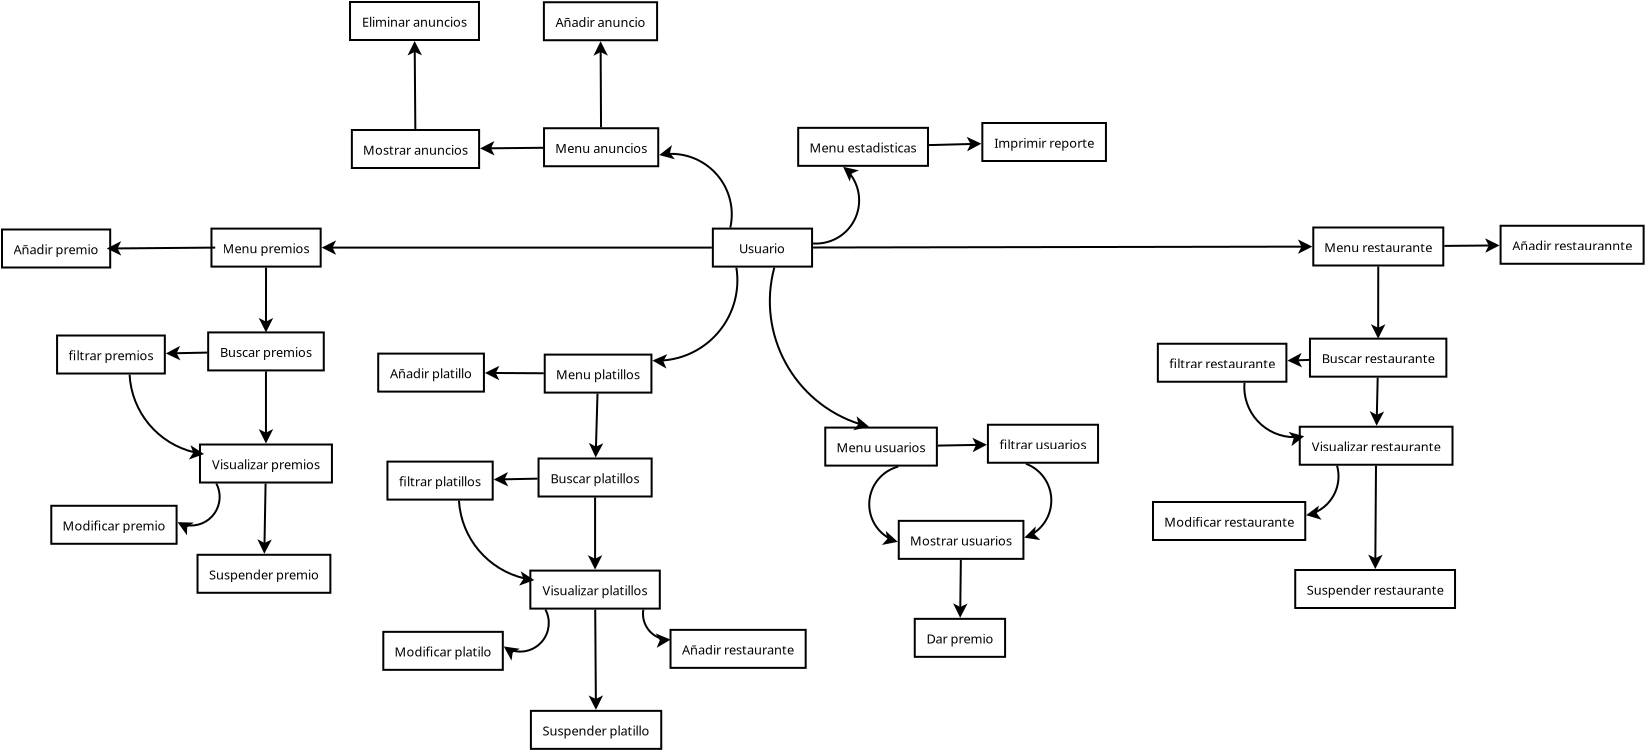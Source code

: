 <?xml version="1.0" encoding="UTF-8"?>
<dia:diagram xmlns:dia="http://www.lysator.liu.se/~alla/dia/">
  <dia:layer name="Fondo" visible="true" active="true">
    <dia:object type="Flowchart - Box" version="0" id="O0">
      <dia:attribute name="obj_pos">
        <dia:point val="28.239,3.05"/>
      </dia:attribute>
      <dia:attribute name="obj_bb">
        <dia:rectangle val="28.189,3;33.25,5"/>
      </dia:attribute>
      <dia:attribute name="elem_corner">
        <dia:point val="28.239,3.05"/>
      </dia:attribute>
      <dia:attribute name="elem_width">
        <dia:real val="4.961"/>
      </dia:attribute>
      <dia:attribute name="elem_height">
        <dia:real val="1.9"/>
      </dia:attribute>
      <dia:attribute name="show_background">
        <dia:boolean val="true"/>
      </dia:attribute>
      <dia:attribute name="padding">
        <dia:real val="0.5"/>
      </dia:attribute>
      <dia:attribute name="text">
        <dia:composite type="text">
          <dia:attribute name="string">
            <dia:string>#Usuario#</dia:string>
          </dia:attribute>
          <dia:attribute name="font">
            <dia:font family="sans" style="0" name="Helvetica"/>
          </dia:attribute>
          <dia:attribute name="height">
            <dia:real val="0.8"/>
          </dia:attribute>
          <dia:attribute name="pos">
            <dia:point val="30.719,4.24"/>
          </dia:attribute>
          <dia:attribute name="color">
            <dia:color val="#000000"/>
          </dia:attribute>
          <dia:attribute name="alignment">
            <dia:enum val="1"/>
          </dia:attribute>
        </dia:composite>
      </dia:attribute>
    </dia:object>
    <dia:object type="Flowchart - Box" version="0" id="O1">
      <dia:attribute name="obj_pos">
        <dia:point val="20.014,9.35"/>
      </dia:attribute>
      <dia:attribute name="obj_bb">
        <dia:rectangle val="19.964,9.3;25.036,11.3"/>
      </dia:attribute>
      <dia:attribute name="elem_corner">
        <dia:point val="20.014,9.35"/>
      </dia:attribute>
      <dia:attribute name="elem_width">
        <dia:real val="4.973"/>
      </dia:attribute>
      <dia:attribute name="elem_height">
        <dia:real val="1.9"/>
      </dia:attribute>
      <dia:attribute name="show_background">
        <dia:boolean val="true"/>
      </dia:attribute>
      <dia:attribute name="padding">
        <dia:real val="0.5"/>
      </dia:attribute>
      <dia:attribute name="text">
        <dia:composite type="text">
          <dia:attribute name="string">
            <dia:string>#Menu platillos#</dia:string>
          </dia:attribute>
          <dia:attribute name="font">
            <dia:font family="sans" style="0" name="Helvetica"/>
          </dia:attribute>
          <dia:attribute name="height">
            <dia:real val="0.8"/>
          </dia:attribute>
          <dia:attribute name="pos">
            <dia:point val="22.5,10.54"/>
          </dia:attribute>
          <dia:attribute name="color">
            <dia:color val="#000000"/>
          </dia:attribute>
          <dia:attribute name="alignment">
            <dia:enum val="1"/>
          </dia:attribute>
        </dia:composite>
      </dia:attribute>
    </dia:object>
    <dia:object type="Flowchart - Box" version="0" id="O2">
      <dia:attribute name="obj_pos">
        <dia:point val="58.471,2.995"/>
      </dia:attribute>
      <dia:attribute name="obj_bb">
        <dia:rectangle val="58.421,2.945;64.601,4.945"/>
      </dia:attribute>
      <dia:attribute name="elem_corner">
        <dia:point val="58.471,2.995"/>
      </dia:attribute>
      <dia:attribute name="elem_width">
        <dia:real val="6.08"/>
      </dia:attribute>
      <dia:attribute name="elem_height">
        <dia:real val="1.9"/>
      </dia:attribute>
      <dia:attribute name="show_background">
        <dia:boolean val="true"/>
      </dia:attribute>
      <dia:attribute name="padding">
        <dia:real val="0.5"/>
      </dia:attribute>
      <dia:attribute name="text">
        <dia:composite type="text">
          <dia:attribute name="string">
            <dia:string>#Menu restaurante#</dia:string>
          </dia:attribute>
          <dia:attribute name="font">
            <dia:font family="sans" style="0" name="Helvetica"/>
          </dia:attribute>
          <dia:attribute name="height">
            <dia:real val="0.8"/>
          </dia:attribute>
          <dia:attribute name="pos">
            <dia:point val="61.511,4.185"/>
          </dia:attribute>
          <dia:attribute name="color">
            <dia:color val="#000000"/>
          </dia:attribute>
          <dia:attribute name="alignment">
            <dia:enum val="1"/>
          </dia:attribute>
        </dia:composite>
      </dia:attribute>
    </dia:object>
    <dia:object type="Flowchart - Box" version="0" id="O3">
      <dia:attribute name="obj_pos">
        <dia:point val="3.357,3.05"/>
      </dia:attribute>
      <dia:attribute name="obj_bb">
        <dia:rectangle val="3.308,3;8.492,5"/>
      </dia:attribute>
      <dia:attribute name="elem_corner">
        <dia:point val="3.357,3.05"/>
      </dia:attribute>
      <dia:attribute name="elem_width">
        <dia:real val="5.085"/>
      </dia:attribute>
      <dia:attribute name="elem_height">
        <dia:real val="1.9"/>
      </dia:attribute>
      <dia:attribute name="show_background">
        <dia:boolean val="true"/>
      </dia:attribute>
      <dia:attribute name="padding">
        <dia:real val="0.5"/>
      </dia:attribute>
      <dia:attribute name="text">
        <dia:composite type="text">
          <dia:attribute name="string">
            <dia:string>#Menu premios#</dia:string>
          </dia:attribute>
          <dia:attribute name="font">
            <dia:font family="sans" style="0" name="Helvetica"/>
          </dia:attribute>
          <dia:attribute name="height">
            <dia:real val="0.8"/>
          </dia:attribute>
          <dia:attribute name="pos">
            <dia:point val="5.9,4.24"/>
          </dia:attribute>
          <dia:attribute name="color">
            <dia:color val="#000000"/>
          </dia:attribute>
          <dia:attribute name="alignment">
            <dia:enum val="1"/>
          </dia:attribute>
        </dia:composite>
      </dia:attribute>
    </dia:object>
    <dia:object type="Standard - Line" version="0" id="O4">
      <dia:attribute name="obj_pos">
        <dia:point val="28.189,4"/>
      </dia:attribute>
      <dia:attribute name="obj_bb">
        <dia:rectangle val="8.37,3.638;28.239,4.362"/>
      </dia:attribute>
      <dia:attribute name="conn_endpoints">
        <dia:point val="28.189,4"/>
        <dia:point val="8.481,4"/>
      </dia:attribute>
      <dia:attribute name="numcp">
        <dia:int val="1"/>
      </dia:attribute>
      <dia:attribute name="end_arrow">
        <dia:enum val="22"/>
      </dia:attribute>
      <dia:attribute name="end_arrow_length">
        <dia:real val="0.5"/>
      </dia:attribute>
      <dia:attribute name="end_arrow_width">
        <dia:real val="0.5"/>
      </dia:attribute>
      <dia:connections>
        <dia:connection handle="0" to="O0" connection="16"/>
        <dia:connection handle="1" to="O3" connection="16"/>
      </dia:connections>
    </dia:object>
    <dia:object type="Standard - Line" version="0" id="O5">
      <dia:attribute name="obj_pos">
        <dia:point val="33.25,3.995"/>
      </dia:attribute>
      <dia:attribute name="obj_bb">
        <dia:rectangle val="33.2,3.59;58.533,4.313"/>
      </dia:attribute>
      <dia:attribute name="conn_endpoints">
        <dia:point val="33.25,3.995"/>
        <dia:point val="58.421,3.951"/>
      </dia:attribute>
      <dia:attribute name="numcp">
        <dia:int val="1"/>
      </dia:attribute>
      <dia:attribute name="end_arrow">
        <dia:enum val="22"/>
      </dia:attribute>
      <dia:attribute name="end_arrow_length">
        <dia:real val="0.5"/>
      </dia:attribute>
      <dia:attribute name="end_arrow_width">
        <dia:real val="0.5"/>
      </dia:attribute>
      <dia:connections>
        <dia:connection handle="0" to="O0" connection="16"/>
        <dia:connection handle="1" to="O2" connection="16"/>
      </dia:connections>
    </dia:object>
    <dia:object type="Flowchart - Box" version="0" id="O6">
      <dia:attribute name="obj_pos">
        <dia:point val="34.055,13"/>
      </dia:attribute>
      <dia:attribute name="obj_bb">
        <dia:rectangle val="34.005,12.95;39.295,14.95"/>
      </dia:attribute>
      <dia:attribute name="elem_corner">
        <dia:point val="34.055,13"/>
      </dia:attribute>
      <dia:attribute name="elem_width">
        <dia:real val="5.19"/>
      </dia:attribute>
      <dia:attribute name="elem_height">
        <dia:real val="1.9"/>
      </dia:attribute>
      <dia:attribute name="show_background">
        <dia:boolean val="true"/>
      </dia:attribute>
      <dia:attribute name="padding">
        <dia:real val="0.5"/>
      </dia:attribute>
      <dia:attribute name="text">
        <dia:composite type="text">
          <dia:attribute name="string">
            <dia:string>#Menu usuarios#</dia:string>
          </dia:attribute>
          <dia:attribute name="font">
            <dia:font family="sans" style="0" name="Helvetica"/>
          </dia:attribute>
          <dia:attribute name="height">
            <dia:real val="0.8"/>
          </dia:attribute>
          <dia:attribute name="pos">
            <dia:point val="36.65,14.19"/>
          </dia:attribute>
          <dia:attribute name="color">
            <dia:color val="#000000"/>
          </dia:attribute>
          <dia:attribute name="alignment">
            <dia:enum val="1"/>
          </dia:attribute>
        </dia:composite>
      </dia:attribute>
    </dia:object>
    <dia:object type="Standard - Arc" version="0" id="O7">
      <dia:attribute name="obj_pos">
        <dia:point val="30.719,4"/>
      </dia:attribute>
      <dia:attribute name="obj_bb">
        <dia:rectangle val="22.43,3.93;30.79,10.746"/>
      </dia:attribute>
      <dia:attribute name="conn_endpoints">
        <dia:point val="30.719,4"/>
        <dia:point val="22.5,10.3"/>
      </dia:attribute>
      <dia:attribute name="curve_distance">
        <dia:real val="-2.11"/>
      </dia:attribute>
      <dia:attribute name="end_arrow">
        <dia:enum val="22"/>
      </dia:attribute>
      <dia:attribute name="end_arrow_length">
        <dia:real val="0.5"/>
      </dia:attribute>
      <dia:attribute name="end_arrow_width">
        <dia:real val="0.5"/>
      </dia:attribute>
      <dia:connections>
        <dia:connection handle="0" to="O0" connection="16"/>
        <dia:connection handle="1" to="O1" connection="16"/>
      </dia:connections>
    </dia:object>
    <dia:object type="Standard - Arc" version="0" id="O8">
      <dia:attribute name="obj_pos">
        <dia:point val="30.719,4"/>
      </dia:attribute>
      <dia:attribute name="obj_bb">
        <dia:rectangle val="30.606,3.931;36.718,14.026"/>
      </dia:attribute>
      <dia:attribute name="conn_endpoints">
        <dia:point val="30.719,4"/>
        <dia:point val="36.65,13.95"/>
      </dia:attribute>
      <dia:attribute name="curve_distance">
        <dia:real val="1.962"/>
      </dia:attribute>
      <dia:attribute name="end_arrow">
        <dia:enum val="22"/>
      </dia:attribute>
      <dia:attribute name="end_arrow_length">
        <dia:real val="0.5"/>
      </dia:attribute>
      <dia:attribute name="end_arrow_width">
        <dia:real val="0.5"/>
      </dia:attribute>
      <dia:connections>
        <dia:connection handle="0" to="O0" connection="16"/>
        <dia:connection handle="1" to="O6" connection="16"/>
      </dia:connections>
    </dia:object>
    <dia:object type="Flowchart - Box" version="0" id="O9">
      <dia:attribute name="obj_pos">
        <dia:point val="11.674,9.3"/>
      </dia:attribute>
      <dia:attribute name="obj_bb">
        <dia:rectangle val="11.624,9.25;16.676,11.25"/>
      </dia:attribute>
      <dia:attribute name="elem_corner">
        <dia:point val="11.674,9.3"/>
      </dia:attribute>
      <dia:attribute name="elem_width">
        <dia:real val="4.952"/>
      </dia:attribute>
      <dia:attribute name="elem_height">
        <dia:real val="1.9"/>
      </dia:attribute>
      <dia:attribute name="show_background">
        <dia:boolean val="true"/>
      </dia:attribute>
      <dia:attribute name="padding">
        <dia:real val="0.5"/>
      </dia:attribute>
      <dia:attribute name="text">
        <dia:composite type="text">
          <dia:attribute name="string">
            <dia:string>#Añadir platillo#</dia:string>
          </dia:attribute>
          <dia:attribute name="font">
            <dia:font family="sans" style="0" name="Helvetica"/>
          </dia:attribute>
          <dia:attribute name="height">
            <dia:real val="0.8"/>
          </dia:attribute>
          <dia:attribute name="pos">
            <dia:point val="14.15,10.49"/>
          </dia:attribute>
          <dia:attribute name="color">
            <dia:color val="#000000"/>
          </dia:attribute>
          <dia:attribute name="alignment">
            <dia:enum val="1"/>
          </dia:attribute>
        </dia:composite>
      </dia:attribute>
    </dia:object>
    <dia:object type="Standard - Line" version="0" id="O10">
      <dia:attribute name="obj_pos">
        <dia:point val="19.963,10.285"/>
      </dia:attribute>
      <dia:attribute name="obj_bb">
        <dia:rectangle val="16.564,9.907;20.014,10.631"/>
      </dia:attribute>
      <dia:attribute name="conn_endpoints">
        <dia:point val="19.963,10.285"/>
        <dia:point val="16.676,10.265"/>
      </dia:attribute>
      <dia:attribute name="numcp">
        <dia:int val="1"/>
      </dia:attribute>
      <dia:attribute name="end_arrow">
        <dia:enum val="22"/>
      </dia:attribute>
      <dia:attribute name="end_arrow_length">
        <dia:real val="0.5"/>
      </dia:attribute>
      <dia:attribute name="end_arrow_width">
        <dia:real val="0.5"/>
      </dia:attribute>
      <dia:connections>
        <dia:connection handle="0" to="O1" connection="16"/>
        <dia:connection handle="1" to="O9" connection="16"/>
      </dia:connections>
    </dia:object>
    <dia:object type="Flowchart - Box" version="0" id="O11">
      <dia:attribute name="obj_pos">
        <dia:point val="19.57,14.545"/>
      </dia:attribute>
      <dia:attribute name="obj_bb">
        <dia:rectangle val="19.52,14.495;25.183,16.495"/>
      </dia:attribute>
      <dia:attribute name="elem_corner">
        <dia:point val="19.57,14.545"/>
      </dia:attribute>
      <dia:attribute name="elem_width">
        <dia:real val="5.562"/>
      </dia:attribute>
      <dia:attribute name="elem_height">
        <dia:real val="1.9"/>
      </dia:attribute>
      <dia:attribute name="show_background">
        <dia:boolean val="true"/>
      </dia:attribute>
      <dia:attribute name="padding">
        <dia:real val="0.5"/>
      </dia:attribute>
      <dia:attribute name="text">
        <dia:composite type="text">
          <dia:attribute name="string">
            <dia:string>#Buscar platillos#</dia:string>
          </dia:attribute>
          <dia:attribute name="font">
            <dia:font family="sans" style="0" name="Helvetica"/>
          </dia:attribute>
          <dia:attribute name="height">
            <dia:real val="0.8"/>
          </dia:attribute>
          <dia:attribute name="pos">
            <dia:point val="22.351,15.735"/>
          </dia:attribute>
          <dia:attribute name="color">
            <dia:color val="#000000"/>
          </dia:attribute>
          <dia:attribute name="alignment">
            <dia:enum val="1"/>
          </dia:attribute>
        </dia:composite>
      </dia:attribute>
    </dia:object>
    <dia:object type="Flowchart - Box" version="0" id="O12">
      <dia:attribute name="obj_pos">
        <dia:point val="12.131,14.7"/>
      </dia:attribute>
      <dia:attribute name="obj_bb">
        <dia:rectangle val="12.081,14.65;17.119,16.65"/>
      </dia:attribute>
      <dia:attribute name="elem_corner">
        <dia:point val="12.131,14.7"/>
      </dia:attribute>
      <dia:attribute name="elem_width">
        <dia:real val="4.938"/>
      </dia:attribute>
      <dia:attribute name="elem_height">
        <dia:real val="1.9"/>
      </dia:attribute>
      <dia:attribute name="show_background">
        <dia:boolean val="true"/>
      </dia:attribute>
      <dia:attribute name="padding">
        <dia:real val="0.5"/>
      </dia:attribute>
      <dia:attribute name="text">
        <dia:composite type="text">
          <dia:attribute name="string">
            <dia:string>#filtrar platillos#</dia:string>
          </dia:attribute>
          <dia:attribute name="font">
            <dia:font family="sans" style="0" name="Helvetica"/>
          </dia:attribute>
          <dia:attribute name="height">
            <dia:real val="0.8"/>
          </dia:attribute>
          <dia:attribute name="pos">
            <dia:point val="14.6,15.89"/>
          </dia:attribute>
          <dia:attribute name="color">
            <dia:color val="#000000"/>
          </dia:attribute>
          <dia:attribute name="alignment">
            <dia:enum val="1"/>
          </dia:attribute>
        </dia:composite>
      </dia:attribute>
    </dia:object>
    <dia:object type="Standard - Line" version="0" id="O13">
      <dia:attribute name="obj_pos">
        <dia:point val="19.52,15.552"/>
      </dia:attribute>
      <dia:attribute name="obj_bb">
        <dia:rectangle val="17.006,15.226;19.571,15.949"/>
      </dia:attribute>
      <dia:attribute name="conn_endpoints">
        <dia:point val="19.52,15.552"/>
        <dia:point val="17.118,15.6"/>
      </dia:attribute>
      <dia:attribute name="numcp">
        <dia:int val="1"/>
      </dia:attribute>
      <dia:attribute name="end_arrow">
        <dia:enum val="22"/>
      </dia:attribute>
      <dia:attribute name="end_arrow_length">
        <dia:real val="0.5"/>
      </dia:attribute>
      <dia:attribute name="end_arrow_width">
        <dia:real val="0.5"/>
      </dia:attribute>
      <dia:connections>
        <dia:connection handle="0" to="O11" connection="16"/>
        <dia:connection handle="1" to="O12" connection="16"/>
      </dia:connections>
    </dia:object>
    <dia:object type="Flowchart - Box" version="0" id="O14">
      <dia:attribute name="obj_pos">
        <dia:point val="19.31,20.15"/>
      </dia:attribute>
      <dia:attribute name="obj_bb">
        <dia:rectangle val="19.26,20.1;25.44,22.1"/>
      </dia:attribute>
      <dia:attribute name="elem_corner">
        <dia:point val="19.31,20.15"/>
      </dia:attribute>
      <dia:attribute name="elem_width">
        <dia:real val="6.08"/>
      </dia:attribute>
      <dia:attribute name="elem_height">
        <dia:real val="1.9"/>
      </dia:attribute>
      <dia:attribute name="show_background">
        <dia:boolean val="true"/>
      </dia:attribute>
      <dia:attribute name="padding">
        <dia:real val="0.5"/>
      </dia:attribute>
      <dia:attribute name="text">
        <dia:composite type="text">
          <dia:attribute name="string">
            <dia:string>#Visualizar platillos#</dia:string>
          </dia:attribute>
          <dia:attribute name="font">
            <dia:font family="sans" style="0" name="Helvetica"/>
          </dia:attribute>
          <dia:attribute name="height">
            <dia:real val="0.8"/>
          </dia:attribute>
          <dia:attribute name="pos">
            <dia:point val="22.35,21.34"/>
          </dia:attribute>
          <dia:attribute name="color">
            <dia:color val="#000000"/>
          </dia:attribute>
          <dia:attribute name="alignment">
            <dia:enum val="1"/>
          </dia:attribute>
        </dia:composite>
      </dia:attribute>
    </dia:object>
    <dia:object type="Standard - Arc" version="0" id="O15">
      <dia:attribute name="obj_pos">
        <dia:point val="14.6,15.65"/>
      </dia:attribute>
      <dia:attribute name="obj_bb">
        <dia:rectangle val="14.529,15.579;19.381,20.801"/>
      </dia:attribute>
      <dia:attribute name="conn_endpoints">
        <dia:point val="14.6,15.65"/>
        <dia:point val="19.31,20.625"/>
      </dia:attribute>
      <dia:attribute name="curve_distance">
        <dia:real val="1"/>
      </dia:attribute>
      <dia:attribute name="end_arrow">
        <dia:enum val="22"/>
      </dia:attribute>
      <dia:attribute name="end_arrow_length">
        <dia:real val="0.5"/>
      </dia:attribute>
      <dia:attribute name="end_arrow_width">
        <dia:real val="0.5"/>
      </dia:attribute>
      <dia:connections>
        <dia:connection handle="0" to="O12" connection="16"/>
        <dia:connection handle="1" to="O14" connection="5"/>
      </dia:connections>
    </dia:object>
    <dia:object type="Standard - Line" version="0" id="O16">
      <dia:attribute name="obj_pos">
        <dia:point val="22.351,16.495"/>
      </dia:attribute>
      <dia:attribute name="obj_bb">
        <dia:rectangle val="21.989,16.445;22.712,20.212"/>
      </dia:attribute>
      <dia:attribute name="conn_endpoints">
        <dia:point val="22.351,16.495"/>
        <dia:point val="22.35,20.1"/>
      </dia:attribute>
      <dia:attribute name="numcp">
        <dia:int val="1"/>
      </dia:attribute>
      <dia:attribute name="end_arrow">
        <dia:enum val="22"/>
      </dia:attribute>
      <dia:attribute name="end_arrow_length">
        <dia:real val="0.5"/>
      </dia:attribute>
      <dia:attribute name="end_arrow_width">
        <dia:real val="0.5"/>
      </dia:attribute>
      <dia:connections>
        <dia:connection handle="0" to="O11" connection="16"/>
        <dia:connection handle="1" to="O14" connection="16"/>
      </dia:connections>
    </dia:object>
    <dia:object type="Flowchart - Box" version="0" id="O17">
      <dia:attribute name="obj_pos">
        <dia:point val="11.832,23.212"/>
      </dia:attribute>
      <dia:attribute name="obj_bb">
        <dia:rectangle val="11.783,23.163;17.718,25.163"/>
      </dia:attribute>
      <dia:attribute name="elem_corner">
        <dia:point val="11.832,23.212"/>
      </dia:attribute>
      <dia:attribute name="elem_width">
        <dia:real val="5.835"/>
      </dia:attribute>
      <dia:attribute name="elem_height">
        <dia:real val="1.9"/>
      </dia:attribute>
      <dia:attribute name="show_background">
        <dia:boolean val="true"/>
      </dia:attribute>
      <dia:attribute name="padding">
        <dia:real val="0.5"/>
      </dia:attribute>
      <dia:attribute name="text">
        <dia:composite type="text">
          <dia:attribute name="string">
            <dia:string>#Modificar platilo#</dia:string>
          </dia:attribute>
          <dia:attribute name="font">
            <dia:font family="sans" style="0" name="Helvetica"/>
          </dia:attribute>
          <dia:attribute name="height">
            <dia:real val="0.8"/>
          </dia:attribute>
          <dia:attribute name="pos">
            <dia:point val="14.75,24.402"/>
          </dia:attribute>
          <dia:attribute name="color">
            <dia:color val="#000000"/>
          </dia:attribute>
          <dia:attribute name="alignment">
            <dia:enum val="1"/>
          </dia:attribute>
        </dia:composite>
      </dia:attribute>
    </dia:object>
    <dia:object type="Standard - Arc" version="0" id="O18">
      <dia:attribute name="obj_pos">
        <dia:point val="22.35,21.1"/>
      </dia:attribute>
      <dia:attribute name="obj_bb">
        <dia:rectangle val="14.685,21.035;22.415,24.752"/>
      </dia:attribute>
      <dia:attribute name="conn_endpoints">
        <dia:point val="22.35,21.1"/>
        <dia:point val="14.75,24.163"/>
      </dia:attribute>
      <dia:attribute name="curve_distance">
        <dia:real val="-1.58"/>
      </dia:attribute>
      <dia:attribute name="end_arrow">
        <dia:enum val="22"/>
      </dia:attribute>
      <dia:attribute name="end_arrow_length">
        <dia:real val="0.5"/>
      </dia:attribute>
      <dia:attribute name="end_arrow_width">
        <dia:real val="0.5"/>
      </dia:attribute>
      <dia:connections>
        <dia:connection handle="0" to="O14" connection="16"/>
        <dia:connection handle="1" to="O17" connection="16"/>
      </dia:connections>
    </dia:object>
    <dia:object type="Flowchart - Box" version="0" id="O19">
      <dia:attribute name="obj_pos">
        <dia:point val="19.2,27.163"/>
      </dia:attribute>
      <dia:attribute name="obj_bb">
        <dia:rectangle val="19.15,27.113;25.65,29.113"/>
      </dia:attribute>
      <dia:attribute name="elem_corner">
        <dia:point val="19.2,27.163"/>
      </dia:attribute>
      <dia:attribute name="elem_width">
        <dia:real val="6.4"/>
      </dia:attribute>
      <dia:attribute name="elem_height">
        <dia:real val="1.9"/>
      </dia:attribute>
      <dia:attribute name="show_background">
        <dia:boolean val="true"/>
      </dia:attribute>
      <dia:attribute name="padding">
        <dia:real val="0.5"/>
      </dia:attribute>
      <dia:attribute name="text">
        <dia:composite type="text">
          <dia:attribute name="string">
            <dia:string>#Suspender platillo#</dia:string>
          </dia:attribute>
          <dia:attribute name="font">
            <dia:font family="sans" style="0" name="Helvetica"/>
          </dia:attribute>
          <dia:attribute name="height">
            <dia:real val="0.8"/>
          </dia:attribute>
          <dia:attribute name="pos">
            <dia:point val="22.4,28.352"/>
          </dia:attribute>
          <dia:attribute name="color">
            <dia:color val="#000000"/>
          </dia:attribute>
          <dia:attribute name="alignment">
            <dia:enum val="1"/>
          </dia:attribute>
        </dia:composite>
      </dia:attribute>
    </dia:object>
    <dia:object type="Standard - Line" version="0" id="O20">
      <dia:attribute name="obj_pos">
        <dia:point val="22.357,22.1"/>
      </dia:attribute>
      <dia:attribute name="obj_bb">
        <dia:rectangle val="22.027,22.05;22.75,27.224"/>
      </dia:attribute>
      <dia:attribute name="conn_endpoints">
        <dia:point val="22.357,22.1"/>
        <dia:point val="22.393,27.112"/>
      </dia:attribute>
      <dia:attribute name="numcp">
        <dia:int val="1"/>
      </dia:attribute>
      <dia:attribute name="end_arrow">
        <dia:enum val="22"/>
      </dia:attribute>
      <dia:attribute name="end_arrow_length">
        <dia:real val="0.5"/>
      </dia:attribute>
      <dia:attribute name="end_arrow_width">
        <dia:real val="0.5"/>
      </dia:attribute>
      <dia:connections>
        <dia:connection handle="0" to="O14" connection="16"/>
        <dia:connection handle="1" to="O19" connection="16"/>
      </dia:connections>
    </dia:object>
    <dia:object type="Standard - Line" version="0" id="O21">
      <dia:attribute name="obj_pos">
        <dia:point val="22.471,11.3"/>
      </dia:attribute>
      <dia:attribute name="obj_bb">
        <dia:rectangle val="22.036,11.249;22.759,14.607"/>
      </dia:attribute>
      <dia:attribute name="conn_endpoints">
        <dia:point val="22.471,11.3"/>
        <dia:point val="22.38,14.495"/>
      </dia:attribute>
      <dia:attribute name="numcp">
        <dia:int val="1"/>
      </dia:attribute>
      <dia:attribute name="end_arrow">
        <dia:enum val="22"/>
      </dia:attribute>
      <dia:attribute name="end_arrow_length">
        <dia:real val="0.5"/>
      </dia:attribute>
      <dia:attribute name="end_arrow_width">
        <dia:real val="0.5"/>
      </dia:attribute>
      <dia:connections>
        <dia:connection handle="0" to="O1" connection="16"/>
        <dia:connection handle="1" to="O11" connection="16"/>
      </dia:connections>
    </dia:object>
    <dia:object type="Flowchart - Box" version="0" id="O22">
      <dia:attribute name="obj_pos">
        <dia:point val="-7.131,3.095"/>
      </dia:attribute>
      <dia:attribute name="obj_bb">
        <dia:rectangle val="-7.181,3.045;-2.016,5.045"/>
      </dia:attribute>
      <dia:attribute name="elem_corner">
        <dia:point val="-7.131,3.095"/>
      </dia:attribute>
      <dia:attribute name="elem_width">
        <dia:real val="5.065"/>
      </dia:attribute>
      <dia:attribute name="elem_height">
        <dia:real val="1.9"/>
      </dia:attribute>
      <dia:attribute name="show_background">
        <dia:boolean val="true"/>
      </dia:attribute>
      <dia:attribute name="padding">
        <dia:real val="0.5"/>
      </dia:attribute>
      <dia:attribute name="text">
        <dia:composite type="text">
          <dia:attribute name="string">
            <dia:string>#Añadir premio#</dia:string>
          </dia:attribute>
          <dia:attribute name="font">
            <dia:font family="sans" style="0" name="Helvetica"/>
          </dia:attribute>
          <dia:attribute name="height">
            <dia:real val="0.8"/>
          </dia:attribute>
          <dia:attribute name="pos">
            <dia:point val="-4.599,4.285"/>
          </dia:attribute>
          <dia:attribute name="color">
            <dia:color val="#000000"/>
          </dia:attribute>
          <dia:attribute name="alignment">
            <dia:enum val="1"/>
          </dia:attribute>
        </dia:composite>
      </dia:attribute>
    </dia:object>
    <dia:object type="Standard - Line" version="0" id="O23">
      <dia:attribute name="obj_pos">
        <dia:point val="3.357,4"/>
      </dia:attribute>
      <dia:attribute name="obj_bb">
        <dia:rectangle val="-2.178,3.678;3.408,4.402"/>
      </dia:attribute>
      <dia:attribute name="conn_endpoints">
        <dia:point val="3.357,4"/>
        <dia:point val="-2.066,4.045"/>
      </dia:attribute>
      <dia:attribute name="numcp">
        <dia:int val="1"/>
      </dia:attribute>
      <dia:attribute name="end_arrow">
        <dia:enum val="22"/>
      </dia:attribute>
      <dia:attribute name="end_arrow_length">
        <dia:real val="0.5"/>
      </dia:attribute>
      <dia:attribute name="end_arrow_width">
        <dia:real val="0.5"/>
      </dia:attribute>
      <dia:connections>
        <dia:connection handle="0" to="O3" connection="7"/>
        <dia:connection handle="1" to="O22" connection="8"/>
      </dia:connections>
    </dia:object>
    <dia:object type="Flowchart - Box" version="0" id="O24">
      <dia:attribute name="obj_pos">
        <dia:point val="26.329,23.113"/>
      </dia:attribute>
      <dia:attribute name="obj_bb">
        <dia:rectangle val="26.279,23.062;32.724,25.062"/>
      </dia:attribute>
      <dia:attribute name="elem_corner">
        <dia:point val="26.329,23.113"/>
      </dia:attribute>
      <dia:attribute name="elem_width">
        <dia:real val="6.345"/>
      </dia:attribute>
      <dia:attribute name="elem_height">
        <dia:real val="1.9"/>
      </dia:attribute>
      <dia:attribute name="show_background">
        <dia:boolean val="true"/>
      </dia:attribute>
      <dia:attribute name="padding">
        <dia:real val="0.5"/>
      </dia:attribute>
      <dia:attribute name="text">
        <dia:composite type="text">
          <dia:attribute name="string">
            <dia:string>#Añadir restaurante#</dia:string>
          </dia:attribute>
          <dia:attribute name="font">
            <dia:font family="sans" style="0" name="Helvetica"/>
          </dia:attribute>
          <dia:attribute name="height">
            <dia:real val="0.8"/>
          </dia:attribute>
          <dia:attribute name="pos">
            <dia:point val="29.501,24.302"/>
          </dia:attribute>
          <dia:attribute name="color">
            <dia:color val="#000000"/>
          </dia:attribute>
          <dia:attribute name="alignment">
            <dia:enum val="1"/>
          </dia:attribute>
        </dia:composite>
      </dia:attribute>
    </dia:object>
    <dia:object type="Standard - Arc" version="0" id="O25">
      <dia:attribute name="obj_pos">
        <dia:point val="22.35,21.1"/>
      </dia:attribute>
      <dia:attribute name="obj_bb">
        <dia:rectangle val="22.285,21.035;29.567,24.504"/>
      </dia:attribute>
      <dia:attribute name="conn_endpoints">
        <dia:point val="22.35,21.1"/>
        <dia:point val="29.501,24.062"/>
      </dia:attribute>
      <dia:attribute name="curve_distance">
        <dia:real val="1"/>
      </dia:attribute>
      <dia:attribute name="end_arrow">
        <dia:enum val="22"/>
      </dia:attribute>
      <dia:attribute name="end_arrow_length">
        <dia:real val="0.5"/>
      </dia:attribute>
      <dia:attribute name="end_arrow_width">
        <dia:real val="0.5"/>
      </dia:attribute>
      <dia:connections>
        <dia:connection handle="0" to="O14" connection="16"/>
        <dia:connection handle="1" to="O24" connection="16"/>
      </dia:connections>
    </dia:object>
    <dia:object type="Flowchart - Box" version="0" id="O26">
      <dia:attribute name="obj_pos">
        <dia:point val="3.114,8.241"/>
      </dia:attribute>
      <dia:attribute name="obj_bb">
        <dia:rectangle val="3.064,8.191;8.726,10.191"/>
      </dia:attribute>
      <dia:attribute name="elem_corner">
        <dia:point val="3.114,8.241"/>
      </dia:attribute>
      <dia:attribute name="elem_width">
        <dia:real val="5.562"/>
      </dia:attribute>
      <dia:attribute name="elem_height">
        <dia:real val="1.9"/>
      </dia:attribute>
      <dia:attribute name="show_background">
        <dia:boolean val="true"/>
      </dia:attribute>
      <dia:attribute name="padding">
        <dia:real val="0.5"/>
      </dia:attribute>
      <dia:attribute name="text">
        <dia:composite type="text">
          <dia:attribute name="string">
            <dia:string>#Buscar premios#</dia:string>
          </dia:attribute>
          <dia:attribute name="font">
            <dia:font family="sans" style="0" name="Helvetica"/>
          </dia:attribute>
          <dia:attribute name="height">
            <dia:real val="0.8"/>
          </dia:attribute>
          <dia:attribute name="pos">
            <dia:point val="5.895,9.431"/>
          </dia:attribute>
          <dia:attribute name="color">
            <dia:color val="#000000"/>
          </dia:attribute>
          <dia:attribute name="alignment">
            <dia:enum val="1"/>
          </dia:attribute>
        </dia:composite>
      </dia:attribute>
    </dia:object>
    <dia:object type="Flowchart - Box" version="0" id="O27">
      <dia:attribute name="obj_pos">
        <dia:point val="-4.381,8.396"/>
      </dia:attribute>
      <dia:attribute name="obj_bb">
        <dia:rectangle val="-4.431,8.346;0.719,10.346"/>
      </dia:attribute>
      <dia:attribute name="elem_corner">
        <dia:point val="-4.381,8.396"/>
      </dia:attribute>
      <dia:attribute name="elem_width">
        <dia:real val="5.05"/>
      </dia:attribute>
      <dia:attribute name="elem_height">
        <dia:real val="1.9"/>
      </dia:attribute>
      <dia:attribute name="show_background">
        <dia:boolean val="true"/>
      </dia:attribute>
      <dia:attribute name="padding">
        <dia:real val="0.5"/>
      </dia:attribute>
      <dia:attribute name="text">
        <dia:composite type="text">
          <dia:attribute name="string">
            <dia:string>#filtrar premios#</dia:string>
          </dia:attribute>
          <dia:attribute name="font">
            <dia:font family="sans" style="0" name="Helvetica"/>
          </dia:attribute>
          <dia:attribute name="height">
            <dia:real val="0.8"/>
          </dia:attribute>
          <dia:attribute name="pos">
            <dia:point val="-1.856,9.586"/>
          </dia:attribute>
          <dia:attribute name="color">
            <dia:color val="#000000"/>
          </dia:attribute>
          <dia:attribute name="alignment">
            <dia:enum val="1"/>
          </dia:attribute>
        </dia:composite>
      </dia:attribute>
    </dia:object>
    <dia:object type="Standard - Line" version="0" id="O28">
      <dia:attribute name="obj_pos">
        <dia:point val="3.064,9.248"/>
      </dia:attribute>
      <dia:attribute name="obj_bb">
        <dia:rectangle val="0.607,8.921;3.115,9.644"/>
      </dia:attribute>
      <dia:attribute name="conn_endpoints">
        <dia:point val="3.064,9.248"/>
        <dia:point val="0.718,9.295"/>
      </dia:attribute>
      <dia:attribute name="numcp">
        <dia:int val="1"/>
      </dia:attribute>
      <dia:attribute name="end_arrow">
        <dia:enum val="22"/>
      </dia:attribute>
      <dia:attribute name="end_arrow_length">
        <dia:real val="0.5"/>
      </dia:attribute>
      <dia:attribute name="end_arrow_width">
        <dia:real val="0.5"/>
      </dia:attribute>
      <dia:connections>
        <dia:connection handle="0" to="O26" connection="16"/>
        <dia:connection handle="1" to="O27" connection="16"/>
      </dia:connections>
    </dia:object>
    <dia:object type="Flowchart - Box" version="0" id="O29">
      <dia:attribute name="obj_pos">
        <dia:point val="2.798,13.846"/>
      </dia:attribute>
      <dia:attribute name="obj_bb">
        <dia:rectangle val="2.748,13.796;9.04,15.796"/>
      </dia:attribute>
      <dia:attribute name="elem_corner">
        <dia:point val="2.798,13.846"/>
      </dia:attribute>
      <dia:attribute name="elem_width">
        <dia:real val="6.192"/>
      </dia:attribute>
      <dia:attribute name="elem_height">
        <dia:real val="1.9"/>
      </dia:attribute>
      <dia:attribute name="show_background">
        <dia:boolean val="true"/>
      </dia:attribute>
      <dia:attribute name="padding">
        <dia:real val="0.5"/>
      </dia:attribute>
      <dia:attribute name="text">
        <dia:composite type="text">
          <dia:attribute name="string">
            <dia:string>#Visualizar premios#</dia:string>
          </dia:attribute>
          <dia:attribute name="font">
            <dia:font family="sans" style="0" name="Helvetica"/>
          </dia:attribute>
          <dia:attribute name="height">
            <dia:real val="0.8"/>
          </dia:attribute>
          <dia:attribute name="pos">
            <dia:point val="5.894,15.036"/>
          </dia:attribute>
          <dia:attribute name="color">
            <dia:color val="#000000"/>
          </dia:attribute>
          <dia:attribute name="alignment">
            <dia:enum val="1"/>
          </dia:attribute>
        </dia:composite>
      </dia:attribute>
    </dia:object>
    <dia:object type="Standard - Arc" version="0" id="O30">
      <dia:attribute name="obj_pos">
        <dia:point val="-1.856,9.346"/>
      </dia:attribute>
      <dia:attribute name="obj_bb">
        <dia:rectangle val="-1.927,9.276;2.868,14.495"/>
      </dia:attribute>
      <dia:attribute name="conn_endpoints">
        <dia:point val="-1.856,9.346"/>
        <dia:point val="2.798,14.321"/>
      </dia:attribute>
      <dia:attribute name="curve_distance">
        <dia:real val="1"/>
      </dia:attribute>
      <dia:attribute name="end_arrow">
        <dia:enum val="22"/>
      </dia:attribute>
      <dia:attribute name="end_arrow_length">
        <dia:real val="0.5"/>
      </dia:attribute>
      <dia:attribute name="end_arrow_width">
        <dia:real val="0.5"/>
      </dia:attribute>
      <dia:connections>
        <dia:connection handle="0" to="O27" connection="16"/>
        <dia:connection handle="1" to="O29" connection="5"/>
      </dia:connections>
    </dia:object>
    <dia:object type="Standard - Line" version="0" id="O31">
      <dia:attribute name="obj_pos">
        <dia:point val="5.895,10.191"/>
      </dia:attribute>
      <dia:attribute name="obj_bb">
        <dia:rectangle val="5.532,10.141;6.256,13.909"/>
      </dia:attribute>
      <dia:attribute name="conn_endpoints">
        <dia:point val="5.895,10.191"/>
        <dia:point val="5.894,13.797"/>
      </dia:attribute>
      <dia:attribute name="numcp">
        <dia:int val="1"/>
      </dia:attribute>
      <dia:attribute name="end_arrow">
        <dia:enum val="22"/>
      </dia:attribute>
      <dia:attribute name="end_arrow_length">
        <dia:real val="0.5"/>
      </dia:attribute>
      <dia:attribute name="end_arrow_width">
        <dia:real val="0.5"/>
      </dia:attribute>
      <dia:connections>
        <dia:connection handle="0" to="O26" connection="16"/>
        <dia:connection handle="1" to="O29" connection="16"/>
      </dia:connections>
    </dia:object>
    <dia:object type="Flowchart - Box" version="0" id="O32">
      <dia:attribute name="obj_pos">
        <dia:point val="-4.624,16.909"/>
      </dia:attribute>
      <dia:attribute name="obj_bb">
        <dia:rectangle val="-4.674,16.859;1.261,18.859"/>
      </dia:attribute>
      <dia:attribute name="elem_corner">
        <dia:point val="-4.624,16.909"/>
      </dia:attribute>
      <dia:attribute name="elem_width">
        <dia:real val="5.835"/>
      </dia:attribute>
      <dia:attribute name="elem_height">
        <dia:real val="1.9"/>
      </dia:attribute>
      <dia:attribute name="show_background">
        <dia:boolean val="true"/>
      </dia:attribute>
      <dia:attribute name="padding">
        <dia:real val="0.5"/>
      </dia:attribute>
      <dia:attribute name="text">
        <dia:composite type="text">
          <dia:attribute name="string">
            <dia:string>#Modificar premio#</dia:string>
          </dia:attribute>
          <dia:attribute name="font">
            <dia:font family="sans" style="0" name="Helvetica"/>
          </dia:attribute>
          <dia:attribute name="height">
            <dia:real val="0.8"/>
          </dia:attribute>
          <dia:attribute name="pos">
            <dia:point val="-1.706,18.099"/>
          </dia:attribute>
          <dia:attribute name="color">
            <dia:color val="#000000"/>
          </dia:attribute>
          <dia:attribute name="alignment">
            <dia:enum val="1"/>
          </dia:attribute>
        </dia:composite>
      </dia:attribute>
    </dia:object>
    <dia:object type="Standard - Arc" version="0" id="O33">
      <dia:attribute name="obj_pos">
        <dia:point val="5.894,14.796"/>
      </dia:attribute>
      <dia:attribute name="obj_bb">
        <dia:rectangle val="-1.771,14.731;5.959,18.448"/>
      </dia:attribute>
      <dia:attribute name="conn_endpoints">
        <dia:point val="5.894,14.796"/>
        <dia:point val="-1.706,17.859"/>
      </dia:attribute>
      <dia:attribute name="curve_distance">
        <dia:real val="-1.58"/>
      </dia:attribute>
      <dia:attribute name="end_arrow">
        <dia:enum val="22"/>
      </dia:attribute>
      <dia:attribute name="end_arrow_length">
        <dia:real val="0.5"/>
      </dia:attribute>
      <dia:attribute name="end_arrow_width">
        <dia:real val="0.5"/>
      </dia:attribute>
      <dia:connections>
        <dia:connection handle="0" to="O29" connection="16"/>
        <dia:connection handle="1" to="O32" connection="16"/>
      </dia:connections>
    </dia:object>
    <dia:object type="Flowchart - Box" version="0" id="O34">
      <dia:attribute name="obj_pos">
        <dia:point val="2.594,19.359"/>
      </dia:attribute>
      <dia:attribute name="obj_bb">
        <dia:rectangle val="2.544,19.309;9.044,21.309"/>
      </dia:attribute>
      <dia:attribute name="elem_corner">
        <dia:point val="2.594,19.359"/>
      </dia:attribute>
      <dia:attribute name="elem_width">
        <dia:real val="6.4"/>
      </dia:attribute>
      <dia:attribute name="elem_height">
        <dia:real val="1.9"/>
      </dia:attribute>
      <dia:attribute name="show_background">
        <dia:boolean val="true"/>
      </dia:attribute>
      <dia:attribute name="padding">
        <dia:real val="0.5"/>
      </dia:attribute>
      <dia:attribute name="text">
        <dia:composite type="text">
          <dia:attribute name="string">
            <dia:string>#Suspender premio#</dia:string>
          </dia:attribute>
          <dia:attribute name="font">
            <dia:font family="sans" style="0" name="Helvetica"/>
          </dia:attribute>
          <dia:attribute name="height">
            <dia:real val="0.8"/>
          </dia:attribute>
          <dia:attribute name="pos">
            <dia:point val="5.794,20.549"/>
          </dia:attribute>
          <dia:attribute name="color">
            <dia:color val="#000000"/>
          </dia:attribute>
          <dia:attribute name="alignment">
            <dia:enum val="1"/>
          </dia:attribute>
        </dia:composite>
      </dia:attribute>
    </dia:object>
    <dia:object type="Standard - Line" version="0" id="O35">
      <dia:attribute name="obj_pos">
        <dia:point val="5.876,15.797"/>
      </dia:attribute>
      <dia:attribute name="obj_bb">
        <dia:rectangle val="5.461,15.746;6.185,19.42"/>
      </dia:attribute>
      <dia:attribute name="conn_endpoints">
        <dia:point val="5.876,15.797"/>
        <dia:point val="5.812,19.309"/>
      </dia:attribute>
      <dia:attribute name="numcp">
        <dia:int val="1"/>
      </dia:attribute>
      <dia:attribute name="end_arrow">
        <dia:enum val="22"/>
      </dia:attribute>
      <dia:attribute name="end_arrow_length">
        <dia:real val="0.5"/>
      </dia:attribute>
      <dia:attribute name="end_arrow_width">
        <dia:real val="0.5"/>
      </dia:attribute>
      <dia:connections>
        <dia:connection handle="0" to="O29" connection="16"/>
        <dia:connection handle="1" to="O34" connection="16"/>
      </dia:connections>
    </dia:object>
    <dia:object type="Standard - Line" version="0" id="O36">
      <dia:attribute name="obj_pos">
        <dia:point val="5.899,4.999"/>
      </dia:attribute>
      <dia:attribute name="obj_bb">
        <dia:rectangle val="5.534,4.949;6.258,8.353"/>
      </dia:attribute>
      <dia:attribute name="conn_endpoints">
        <dia:point val="5.899,4.999"/>
        <dia:point val="5.895,8.241"/>
      </dia:attribute>
      <dia:attribute name="numcp">
        <dia:int val="1"/>
      </dia:attribute>
      <dia:attribute name="end_arrow">
        <dia:enum val="22"/>
      </dia:attribute>
      <dia:attribute name="end_arrow_length">
        <dia:real val="0.5"/>
      </dia:attribute>
      <dia:attribute name="end_arrow_width">
        <dia:real val="0.5"/>
      </dia:attribute>
      <dia:connections>
        <dia:connection handle="0" to="O3" connection="16"/>
        <dia:connection handle="1" to="O26" connection="2"/>
      </dia:connections>
    </dia:object>
    <dia:object type="Flowchart - Box" version="0" id="O37">
      <dia:attribute name="obj_pos">
        <dia:point val="37.575,17.663"/>
      </dia:attribute>
      <dia:attribute name="obj_bb">
        <dia:rectangle val="37.525,17.613;43.778,19.613"/>
      </dia:attribute>
      <dia:attribute name="elem_corner">
        <dia:point val="37.575,17.663"/>
      </dia:attribute>
      <dia:attribute name="elem_width">
        <dia:real val="6.152"/>
      </dia:attribute>
      <dia:attribute name="elem_height">
        <dia:real val="1.9"/>
      </dia:attribute>
      <dia:attribute name="show_background">
        <dia:boolean val="true"/>
      </dia:attribute>
      <dia:attribute name="padding">
        <dia:real val="0.5"/>
      </dia:attribute>
      <dia:attribute name="text">
        <dia:composite type="text">
          <dia:attribute name="string">
            <dia:string>#Mostrar usuarios#</dia:string>
          </dia:attribute>
          <dia:attribute name="font">
            <dia:font family="sans" style="0" name="Helvetica"/>
          </dia:attribute>
          <dia:attribute name="height">
            <dia:real val="0.8"/>
          </dia:attribute>
          <dia:attribute name="pos">
            <dia:point val="40.651,18.852"/>
          </dia:attribute>
          <dia:attribute name="color">
            <dia:color val="#000000"/>
          </dia:attribute>
          <dia:attribute name="alignment">
            <dia:enum val="1"/>
          </dia:attribute>
        </dia:composite>
      </dia:attribute>
    </dia:object>
    <dia:object type="Standard - Arc" version="0" id="O38">
      <dia:attribute name="obj_pos">
        <dia:point val="36.65,13.95"/>
      </dia:attribute>
      <dia:attribute name="obj_bb">
        <dia:rectangle val="35.734,13.88;40.722,19.326"/>
      </dia:attribute>
      <dia:attribute name="conn_endpoints">
        <dia:point val="36.65,13.95"/>
        <dia:point val="40.651,18.613"/>
      </dia:attribute>
      <dia:attribute name="curve_distance">
        <dia:real val="2.797"/>
      </dia:attribute>
      <dia:attribute name="end_arrow">
        <dia:enum val="22"/>
      </dia:attribute>
      <dia:attribute name="end_arrow_length">
        <dia:real val="0.5"/>
      </dia:attribute>
      <dia:attribute name="end_arrow_width">
        <dia:real val="0.5"/>
      </dia:attribute>
      <dia:connections>
        <dia:connection handle="0" to="O6" connection="16"/>
        <dia:connection handle="1" to="O37" connection="16"/>
      </dia:connections>
    </dia:object>
    <dia:object type="Flowchart - Box" version="0" id="O39">
      <dia:attribute name="obj_pos">
        <dia:point val="32.71,-1.988"/>
      </dia:attribute>
      <dia:attribute name="obj_bb">
        <dia:rectangle val="32.66,-2.038;38.843,-0.037"/>
      </dia:attribute>
      <dia:attribute name="elem_corner">
        <dia:point val="32.71,-1.988"/>
      </dia:attribute>
      <dia:attribute name="elem_width">
        <dia:real val="6.082"/>
      </dia:attribute>
      <dia:attribute name="elem_height">
        <dia:real val="1.9"/>
      </dia:attribute>
      <dia:attribute name="show_background">
        <dia:boolean val="true"/>
      </dia:attribute>
      <dia:attribute name="padding">
        <dia:real val="0.5"/>
      </dia:attribute>
      <dia:attribute name="text">
        <dia:composite type="text">
          <dia:attribute name="string">
            <dia:string>#Menu estadisticas#</dia:string>
          </dia:attribute>
          <dia:attribute name="font">
            <dia:font family="sans" style="0" name="Helvetica"/>
          </dia:attribute>
          <dia:attribute name="height">
            <dia:real val="0.8"/>
          </dia:attribute>
          <dia:attribute name="pos">
            <dia:point val="35.752,-0.797"/>
          </dia:attribute>
          <dia:attribute name="color">
            <dia:color val="#000000"/>
          </dia:attribute>
          <dia:attribute name="alignment">
            <dia:enum val="1"/>
          </dia:attribute>
        </dia:composite>
      </dia:attribute>
    </dia:object>
    <dia:object type="Flowchart - Box" version="0" id="O40">
      <dia:attribute name="obj_pos">
        <dia:point val="42.168,12.857"/>
      </dia:attribute>
      <dia:attribute name="obj_bb">
        <dia:rectangle val="42.118,12.807;47.373,14.807"/>
      </dia:attribute>
      <dia:attribute name="elem_corner">
        <dia:point val="42.168,12.857"/>
      </dia:attribute>
      <dia:attribute name="elem_width">
        <dia:real val="5.155"/>
      </dia:attribute>
      <dia:attribute name="elem_height">
        <dia:real val="1.9"/>
      </dia:attribute>
      <dia:attribute name="show_background">
        <dia:boolean val="true"/>
      </dia:attribute>
      <dia:attribute name="padding">
        <dia:real val="0.5"/>
      </dia:attribute>
      <dia:attribute name="text">
        <dia:composite type="text">
          <dia:attribute name="string">
            <dia:string>#filtrar usuarios#</dia:string>
          </dia:attribute>
          <dia:attribute name="font">
            <dia:font family="sans" style="0" name="Helvetica"/>
          </dia:attribute>
          <dia:attribute name="height">
            <dia:real val="0.8"/>
          </dia:attribute>
          <dia:attribute name="pos">
            <dia:point val="44.745,14.047"/>
          </dia:attribute>
          <dia:attribute name="color">
            <dia:color val="#000000"/>
          </dia:attribute>
          <dia:attribute name="alignment">
            <dia:enum val="1"/>
          </dia:attribute>
        </dia:composite>
      </dia:attribute>
    </dia:object>
    <dia:object type="Standard - Line" version="0" id="O41">
      <dia:attribute name="obj_pos">
        <dia:point val="39.295,13.903"/>
      </dia:attribute>
      <dia:attribute name="obj_bb">
        <dia:rectangle val="39.244,13.503;42.23,14.226"/>
      </dia:attribute>
      <dia:attribute name="conn_endpoints">
        <dia:point val="39.295,13.903"/>
        <dia:point val="42.118,13.854"/>
      </dia:attribute>
      <dia:attribute name="numcp">
        <dia:int val="1"/>
      </dia:attribute>
      <dia:attribute name="end_arrow">
        <dia:enum val="22"/>
      </dia:attribute>
      <dia:attribute name="end_arrow_length">
        <dia:real val="0.5"/>
      </dia:attribute>
      <dia:attribute name="end_arrow_width">
        <dia:real val="0.5"/>
      </dia:attribute>
      <dia:connections>
        <dia:connection handle="0" to="O6" connection="16"/>
        <dia:connection handle="1" to="O40" connection="16"/>
      </dia:connections>
    </dia:object>
    <dia:object type="Standard - Arc" version="0" id="O42">
      <dia:attribute name="obj_pos">
        <dia:point val="44.745,13.807"/>
      </dia:attribute>
      <dia:attribute name="obj_bb">
        <dia:rectangle val="40.581,13.737;45.512,19.287"/>
      </dia:attribute>
      <dia:attribute name="conn_endpoints">
        <dia:point val="44.745,13.807"/>
        <dia:point val="40.651,18.613"/>
      </dia:attribute>
      <dia:attribute name="curve_distance">
        <dia:real val="-2.623"/>
      </dia:attribute>
      <dia:attribute name="end_arrow">
        <dia:enum val="22"/>
      </dia:attribute>
      <dia:attribute name="end_arrow_length">
        <dia:real val="0.5"/>
      </dia:attribute>
      <dia:attribute name="end_arrow_width">
        <dia:real val="0.5"/>
      </dia:attribute>
      <dia:connections>
        <dia:connection handle="0" to="O40" connection="16"/>
        <dia:connection handle="1" to="O37" connection="16"/>
      </dia:connections>
    </dia:object>
    <dia:object type="Flowchart - Box" version="0" id="O43">
      <dia:attribute name="obj_pos">
        <dia:point val="38.334,22.562"/>
      </dia:attribute>
      <dia:attribute name="obj_bb">
        <dia:rectangle val="38.284,22.512;42.901,24.512"/>
      </dia:attribute>
      <dia:attribute name="elem_corner">
        <dia:point val="38.334,22.562"/>
      </dia:attribute>
      <dia:attribute name="elem_width">
        <dia:real val="4.517"/>
      </dia:attribute>
      <dia:attribute name="elem_height">
        <dia:real val="1.9"/>
      </dia:attribute>
      <dia:attribute name="show_background">
        <dia:boolean val="true"/>
      </dia:attribute>
      <dia:attribute name="padding">
        <dia:real val="0.5"/>
      </dia:attribute>
      <dia:attribute name="text">
        <dia:composite type="text">
          <dia:attribute name="string">
            <dia:string>#Dar premio#</dia:string>
          </dia:attribute>
          <dia:attribute name="font">
            <dia:font family="sans" style="0" name="Helvetica"/>
          </dia:attribute>
          <dia:attribute name="height">
            <dia:real val="0.8"/>
          </dia:attribute>
          <dia:attribute name="pos">
            <dia:point val="40.593,23.753"/>
          </dia:attribute>
          <dia:attribute name="color">
            <dia:color val="#000000"/>
          </dia:attribute>
          <dia:attribute name="alignment">
            <dia:enum val="1"/>
          </dia:attribute>
        </dia:composite>
      </dia:attribute>
    </dia:object>
    <dia:object type="Standard - Line" version="0" id="O44">
      <dia:attribute name="obj_pos">
        <dia:point val="40.639,19.61"/>
      </dia:attribute>
      <dia:attribute name="obj_bb">
        <dia:rectangle val="40.25,19.56;40.974,22.627"/>
      </dia:attribute>
      <dia:attribute name="conn_endpoints">
        <dia:point val="40.639,19.61"/>
        <dia:point val="40.605,22.515"/>
      </dia:attribute>
      <dia:attribute name="numcp">
        <dia:int val="1"/>
      </dia:attribute>
      <dia:attribute name="end_arrow">
        <dia:enum val="22"/>
      </dia:attribute>
      <dia:attribute name="end_arrow_length">
        <dia:real val="0.5"/>
      </dia:attribute>
      <dia:attribute name="end_arrow_width">
        <dia:real val="0.5"/>
      </dia:attribute>
      <dia:connections>
        <dia:connection handle="0" to="O37" connection="16"/>
        <dia:connection handle="1" to="O43" connection="16"/>
      </dia:connections>
    </dia:object>
    <dia:object type="Flowchart - Box" version="0" id="O45">
      <dia:attribute name="obj_pos">
        <dia:point val="67.851,2.908"/>
      </dia:attribute>
      <dia:attribute name="obj_bb">
        <dia:rectangle val="67.801,2.857;74.604,4.857"/>
      </dia:attribute>
      <dia:attribute name="elem_corner">
        <dia:point val="67.851,2.908"/>
      </dia:attribute>
      <dia:attribute name="elem_width">
        <dia:real val="6.702"/>
      </dia:attribute>
      <dia:attribute name="elem_height">
        <dia:real val="1.9"/>
      </dia:attribute>
      <dia:attribute name="show_background">
        <dia:boolean val="true"/>
      </dia:attribute>
      <dia:attribute name="padding">
        <dia:real val="0.5"/>
      </dia:attribute>
      <dia:attribute name="text">
        <dia:composite type="text">
          <dia:attribute name="string">
            <dia:string>#Añadir restaurannte#</dia:string>
          </dia:attribute>
          <dia:attribute name="font">
            <dia:font family="sans" style="0" name="Helvetica"/>
          </dia:attribute>
          <dia:attribute name="height">
            <dia:real val="0.8"/>
          </dia:attribute>
          <dia:attribute name="pos">
            <dia:point val="71.203,4.098"/>
          </dia:attribute>
          <dia:attribute name="color">
            <dia:color val="#000000"/>
          </dia:attribute>
          <dia:attribute name="alignment">
            <dia:enum val="1"/>
          </dia:attribute>
        </dia:composite>
      </dia:attribute>
    </dia:object>
    <dia:object type="Standard - Line" version="0" id="O46">
      <dia:attribute name="obj_pos">
        <dia:point val="64.599,3.917"/>
      </dia:attribute>
      <dia:attribute name="obj_bb">
        <dia:rectangle val="64.549,3.532;67.913,4.256"/>
      </dia:attribute>
      <dia:attribute name="conn_endpoints">
        <dia:point val="64.599,3.917"/>
        <dia:point val="67.801,3.888"/>
      </dia:attribute>
      <dia:attribute name="numcp">
        <dia:int val="1"/>
      </dia:attribute>
      <dia:attribute name="end_arrow">
        <dia:enum val="22"/>
      </dia:attribute>
      <dia:attribute name="end_arrow_length">
        <dia:real val="0.5"/>
      </dia:attribute>
      <dia:attribute name="end_arrow_width">
        <dia:real val="0.5"/>
      </dia:attribute>
      <dia:connections>
        <dia:connection handle="0" to="O2" connection="16"/>
        <dia:connection handle="1" to="O45" connection="16"/>
      </dia:connections>
    </dia:object>
    <dia:object type="Flowchart - Box" version="0" id="O47">
      <dia:attribute name="obj_pos">
        <dia:point val="58.297,8.553"/>
      </dia:attribute>
      <dia:attribute name="obj_bb">
        <dia:rectangle val="58.246,8.502;64.761,10.502"/>
      </dia:attribute>
      <dia:attribute name="elem_corner">
        <dia:point val="58.297,8.553"/>
      </dia:attribute>
      <dia:attribute name="elem_width">
        <dia:real val="6.415"/>
      </dia:attribute>
      <dia:attribute name="elem_height">
        <dia:real val="1.9"/>
      </dia:attribute>
      <dia:attribute name="show_background">
        <dia:boolean val="true"/>
      </dia:attribute>
      <dia:attribute name="padding">
        <dia:real val="0.5"/>
      </dia:attribute>
      <dia:attribute name="text">
        <dia:composite type="text">
          <dia:attribute name="string">
            <dia:string>#Buscar restaurante#</dia:string>
          </dia:attribute>
          <dia:attribute name="font">
            <dia:font family="sans" style="0" name="Helvetica"/>
          </dia:attribute>
          <dia:attribute name="height">
            <dia:real val="0.8"/>
          </dia:attribute>
          <dia:attribute name="pos">
            <dia:point val="61.504,9.742"/>
          </dia:attribute>
          <dia:attribute name="color">
            <dia:color val="#000000"/>
          </dia:attribute>
          <dia:attribute name="alignment">
            <dia:enum val="1"/>
          </dia:attribute>
        </dia:composite>
      </dia:attribute>
    </dia:object>
    <dia:object type="Flowchart - Box" version="0" id="O48">
      <dia:attribute name="obj_pos">
        <dia:point val="50.68,8.807"/>
      </dia:attribute>
      <dia:attribute name="obj_bb">
        <dia:rectangle val="50.63,8.758;56.775,10.758"/>
      </dia:attribute>
      <dia:attribute name="elem_corner">
        <dia:point val="50.68,8.807"/>
      </dia:attribute>
      <dia:attribute name="elem_width">
        <dia:real val="6.045"/>
      </dia:attribute>
      <dia:attribute name="elem_height">
        <dia:real val="1.9"/>
      </dia:attribute>
      <dia:attribute name="show_background">
        <dia:boolean val="true"/>
      </dia:attribute>
      <dia:attribute name="padding">
        <dia:real val="0.5"/>
      </dia:attribute>
      <dia:attribute name="text">
        <dia:composite type="text">
          <dia:attribute name="string">
            <dia:string>#filtrar restaurante#</dia:string>
          </dia:attribute>
          <dia:attribute name="font">
            <dia:font family="sans" style="0" name="Helvetica"/>
          </dia:attribute>
          <dia:attribute name="height">
            <dia:real val="0.8"/>
          </dia:attribute>
          <dia:attribute name="pos">
            <dia:point val="53.703,9.998"/>
          </dia:attribute>
          <dia:attribute name="color">
            <dia:color val="#000000"/>
          </dia:attribute>
          <dia:attribute name="alignment">
            <dia:enum val="1"/>
          </dia:attribute>
        </dia:composite>
      </dia:attribute>
    </dia:object>
    <dia:object type="Standard - Line" version="0" id="O49">
      <dia:attribute name="obj_pos">
        <dia:point val="58.247,9.609"/>
      </dia:attribute>
      <dia:attribute name="obj_bb">
        <dia:rectangle val="56.664,9.275;58.298,9.999"/>
      </dia:attribute>
      <dia:attribute name="conn_endpoints">
        <dia:point val="58.247,9.609"/>
        <dia:point val="56.775,9.657"/>
      </dia:attribute>
      <dia:attribute name="numcp">
        <dia:int val="1"/>
      </dia:attribute>
      <dia:attribute name="end_arrow">
        <dia:enum val="22"/>
      </dia:attribute>
      <dia:attribute name="end_arrow_length">
        <dia:real val="0.5"/>
      </dia:attribute>
      <dia:attribute name="end_arrow_width">
        <dia:real val="0.5"/>
      </dia:attribute>
      <dia:connections>
        <dia:connection handle="0" to="O47" connection="16"/>
        <dia:connection handle="1" to="O48" connection="16"/>
      </dia:connections>
    </dia:object>
    <dia:object type="Flowchart - Box" version="0" id="O50">
      <dia:attribute name="obj_pos">
        <dia:point val="57.809,12.957"/>
      </dia:attribute>
      <dia:attribute name="obj_bb">
        <dia:rectangle val="57.759,12.908;65.046,14.908"/>
      </dia:attribute>
      <dia:attribute name="elem_corner">
        <dia:point val="57.809,12.957"/>
      </dia:attribute>
      <dia:attribute name="elem_width">
        <dia:real val="7.188"/>
      </dia:attribute>
      <dia:attribute name="elem_height">
        <dia:real val="1.9"/>
      </dia:attribute>
      <dia:attribute name="show_background">
        <dia:boolean val="true"/>
      </dia:attribute>
      <dia:attribute name="padding">
        <dia:real val="0.5"/>
      </dia:attribute>
      <dia:attribute name="text">
        <dia:composite type="text">
          <dia:attribute name="string">
            <dia:string>#Visualizar restaurante#</dia:string>
          </dia:attribute>
          <dia:attribute name="font">
            <dia:font family="sans" style="0" name="Helvetica"/>
          </dia:attribute>
          <dia:attribute name="height">
            <dia:real val="0.8"/>
          </dia:attribute>
          <dia:attribute name="pos">
            <dia:point val="61.403,14.148"/>
          </dia:attribute>
          <dia:attribute name="color">
            <dia:color val="#000000"/>
          </dia:attribute>
          <dia:attribute name="alignment">
            <dia:enum val="1"/>
          </dia:attribute>
        </dia:composite>
      </dia:attribute>
    </dia:object>
    <dia:object type="Standard - Arc" version="0" id="O51">
      <dia:attribute name="obj_pos">
        <dia:point val="53.703,9.758"/>
      </dia:attribute>
      <dia:attribute name="obj_bb">
        <dia:rectangle val="53.632,9.687;57.88,13.77"/>
      </dia:attribute>
      <dia:attribute name="conn_endpoints">
        <dia:point val="53.703,9.758"/>
        <dia:point val="57.809,13.432"/>
      </dia:attribute>
      <dia:attribute name="curve_distance">
        <dia:real val="1"/>
      </dia:attribute>
      <dia:attribute name="end_arrow">
        <dia:enum val="22"/>
      </dia:attribute>
      <dia:attribute name="end_arrow_length">
        <dia:real val="0.5"/>
      </dia:attribute>
      <dia:attribute name="end_arrow_width">
        <dia:real val="0.5"/>
      </dia:attribute>
      <dia:connections>
        <dia:connection handle="0" to="O48" connection="16"/>
        <dia:connection handle="1" to="O50" connection="5"/>
      </dia:connections>
    </dia:object>
    <dia:object type="Standard - Line" version="0" id="O52">
      <dia:attribute name="obj_pos">
        <dia:point val="61.481,10.502"/>
      </dia:attribute>
      <dia:attribute name="obj_bb">
        <dia:rectangle val="61.078,10.45;61.801,13.02"/>
      </dia:attribute>
      <dia:attribute name="conn_endpoints">
        <dia:point val="61.481,10.502"/>
        <dia:point val="61.426,12.908"/>
      </dia:attribute>
      <dia:attribute name="numcp">
        <dia:int val="1"/>
      </dia:attribute>
      <dia:attribute name="end_arrow">
        <dia:enum val="22"/>
      </dia:attribute>
      <dia:attribute name="end_arrow_length">
        <dia:real val="0.5"/>
      </dia:attribute>
      <dia:attribute name="end_arrow_width">
        <dia:real val="0.5"/>
      </dia:attribute>
      <dia:connections>
        <dia:connection handle="0" to="O47" connection="16"/>
        <dia:connection handle="1" to="O50" connection="16"/>
      </dia:connections>
    </dia:object>
    <dia:object type="Flowchart - Box" version="0" id="O53">
      <dia:attribute name="obj_pos">
        <dia:point val="50.508,16.72"/>
      </dia:attribute>
      <dia:attribute name="obj_bb">
        <dia:rectangle val="50.458,16.67;57.648,18.67"/>
      </dia:attribute>
      <dia:attribute name="elem_corner">
        <dia:point val="50.508,16.72"/>
      </dia:attribute>
      <dia:attribute name="elem_width">
        <dia:real val="7.09"/>
      </dia:attribute>
      <dia:attribute name="elem_height">
        <dia:real val="1.9"/>
      </dia:attribute>
      <dia:attribute name="show_background">
        <dia:boolean val="true"/>
      </dia:attribute>
      <dia:attribute name="padding">
        <dia:real val="0.5"/>
      </dia:attribute>
      <dia:attribute name="text">
        <dia:composite type="text">
          <dia:attribute name="string">
            <dia:string>#Modificar restaurante#</dia:string>
          </dia:attribute>
          <dia:attribute name="font">
            <dia:font family="sans" style="0" name="Helvetica"/>
          </dia:attribute>
          <dia:attribute name="height">
            <dia:real val="0.8"/>
          </dia:attribute>
          <dia:attribute name="pos">
            <dia:point val="54.053,17.91"/>
          </dia:attribute>
          <dia:attribute name="color">
            <dia:color val="#000000"/>
          </dia:attribute>
          <dia:attribute name="alignment">
            <dia:enum val="1"/>
          </dia:attribute>
        </dia:composite>
      </dia:attribute>
    </dia:object>
    <dia:object type="Standard - Arc" version="0" id="O54">
      <dia:attribute name="obj_pos">
        <dia:point val="61.403,13.908"/>
      </dia:attribute>
      <dia:attribute name="obj_bb">
        <dia:rectangle val="53.985,13.84;61.47,18.204"/>
      </dia:attribute>
      <dia:attribute name="conn_endpoints">
        <dia:point val="61.403,13.908"/>
        <dia:point val="54.053,17.67"/>
      </dia:attribute>
      <dia:attribute name="curve_distance">
        <dia:real val="-1.58"/>
      </dia:attribute>
      <dia:attribute name="end_arrow">
        <dia:enum val="22"/>
      </dia:attribute>
      <dia:attribute name="end_arrow_length">
        <dia:real val="0.5"/>
      </dia:attribute>
      <dia:attribute name="end_arrow_width">
        <dia:real val="0.5"/>
      </dia:attribute>
      <dia:connections>
        <dia:connection handle="0" to="O50" connection="16"/>
        <dia:connection handle="1" to="O53" connection="16"/>
      </dia:connections>
    </dia:object>
    <dia:object type="Flowchart - Box" version="0" id="O55">
      <dia:attribute name="obj_pos">
        <dia:point val="57.599,20.12"/>
      </dia:attribute>
      <dia:attribute name="obj_bb">
        <dia:rectangle val="57.549,20.07;65.156,22.07"/>
      </dia:attribute>
      <dia:attribute name="elem_corner">
        <dia:point val="57.599,20.12"/>
      </dia:attribute>
      <dia:attribute name="elem_width">
        <dia:real val="7.508"/>
      </dia:attribute>
      <dia:attribute name="elem_height">
        <dia:real val="1.9"/>
      </dia:attribute>
      <dia:attribute name="show_background">
        <dia:boolean val="true"/>
      </dia:attribute>
      <dia:attribute name="padding">
        <dia:real val="0.5"/>
      </dia:attribute>
      <dia:attribute name="text">
        <dia:composite type="text">
          <dia:attribute name="string">
            <dia:string>#Suspender restaurante#</dia:string>
          </dia:attribute>
          <dia:attribute name="font">
            <dia:font family="sans" style="0" name="Helvetica"/>
          </dia:attribute>
          <dia:attribute name="height">
            <dia:real val="0.8"/>
          </dia:attribute>
          <dia:attribute name="pos">
            <dia:point val="61.353,21.31"/>
          </dia:attribute>
          <dia:attribute name="color">
            <dia:color val="#000000"/>
          </dia:attribute>
          <dia:attribute name="alignment">
            <dia:enum val="1"/>
          </dia:attribute>
        </dia:composite>
      </dia:attribute>
    </dia:object>
    <dia:object type="Standard - Line" version="0" id="O56">
      <dia:attribute name="obj_pos">
        <dia:point val="61.396,14.904"/>
      </dia:attribute>
      <dia:attribute name="obj_bb">
        <dia:rectangle val="61.002,14.854;61.726,20.185"/>
      </dia:attribute>
      <dia:attribute name="conn_endpoints">
        <dia:point val="61.396,14.904"/>
        <dia:point val="61.36,20.073"/>
      </dia:attribute>
      <dia:attribute name="numcp">
        <dia:int val="1"/>
      </dia:attribute>
      <dia:attribute name="end_arrow">
        <dia:enum val="22"/>
      </dia:attribute>
      <dia:attribute name="end_arrow_length">
        <dia:real val="0.5"/>
      </dia:attribute>
      <dia:attribute name="end_arrow_width">
        <dia:real val="0.5"/>
      </dia:attribute>
      <dia:connections>
        <dia:connection handle="0" to="O50" connection="16"/>
        <dia:connection handle="1" to="O55" connection="16"/>
      </dia:connections>
    </dia:object>
    <dia:object type="Standard - Line" version="0" id="O57">
      <dia:attribute name="obj_pos">
        <dia:point val="61.51,4.944"/>
      </dia:attribute>
      <dia:attribute name="obj_bb">
        <dia:rectangle val="61.143,4.894;61.867,8.664"/>
      </dia:attribute>
      <dia:attribute name="conn_endpoints">
        <dia:point val="61.51,4.944"/>
        <dia:point val="61.504,8.553"/>
      </dia:attribute>
      <dia:attribute name="numcp">
        <dia:int val="1"/>
      </dia:attribute>
      <dia:attribute name="end_arrow">
        <dia:enum val="22"/>
      </dia:attribute>
      <dia:attribute name="end_arrow_length">
        <dia:real val="0.5"/>
      </dia:attribute>
      <dia:attribute name="end_arrow_width">
        <dia:real val="0.5"/>
      </dia:attribute>
      <dia:connections>
        <dia:connection handle="0" to="O2" connection="16"/>
        <dia:connection handle="1" to="O47" connection="2"/>
      </dia:connections>
    </dia:object>
    <dia:object type="Standard - Arc" version="0" id="O58">
      <dia:attribute name="obj_pos">
        <dia:point val="30.719,4"/>
      </dia:attribute>
      <dia:attribute name="obj_bb">
        <dia:rectangle val="30.649,-1.108;36.364,4.345"/>
      </dia:attribute>
      <dia:attribute name="conn_endpoints">
        <dia:point val="30.719,4"/>
        <dia:point val="35.752,-1.038"/>
      </dia:attribute>
      <dia:attribute name="curve_distance">
        <dia:real val="2.384"/>
      </dia:attribute>
      <dia:attribute name="end_arrow">
        <dia:enum val="22"/>
      </dia:attribute>
      <dia:attribute name="end_arrow_length">
        <dia:real val="0.5"/>
      </dia:attribute>
      <dia:attribute name="end_arrow_width">
        <dia:real val="0.5"/>
      </dia:attribute>
      <dia:connections>
        <dia:connection handle="0" to="O0" connection="16"/>
        <dia:connection handle="1" to="O39" connection="16"/>
      </dia:connections>
    </dia:object>
    <dia:object type="Flowchart - Box" version="0" id="O59">
      <dia:attribute name="obj_pos">
        <dia:point val="41.915,-2.23"/>
      </dia:attribute>
      <dia:attribute name="obj_bb">
        <dia:rectangle val="41.865,-2.28;47.743,-0.28"/>
      </dia:attribute>
      <dia:attribute name="elem_corner">
        <dia:point val="41.915,-2.23"/>
      </dia:attribute>
      <dia:attribute name="elem_width">
        <dia:real val="5.777"/>
      </dia:attribute>
      <dia:attribute name="elem_height">
        <dia:real val="1.9"/>
      </dia:attribute>
      <dia:attribute name="show_background">
        <dia:boolean val="true"/>
      </dia:attribute>
      <dia:attribute name="padding">
        <dia:real val="0.5"/>
      </dia:attribute>
      <dia:attribute name="text">
        <dia:composite type="text">
          <dia:attribute name="string">
            <dia:string>#Imprimir reporte#</dia:string>
          </dia:attribute>
          <dia:attribute name="font">
            <dia:font family="sans" style="0" name="Helvetica"/>
          </dia:attribute>
          <dia:attribute name="height">
            <dia:real val="0.8"/>
          </dia:attribute>
          <dia:attribute name="pos">
            <dia:point val="44.804,-1.04"/>
          </dia:attribute>
          <dia:attribute name="color">
            <dia:color val="#000000"/>
          </dia:attribute>
          <dia:attribute name="alignment">
            <dia:enum val="1"/>
          </dia:attribute>
        </dia:composite>
      </dia:attribute>
    </dia:object>
    <dia:object type="Standard - Line" version="0" id="O60">
      <dia:attribute name="obj_pos">
        <dia:point val="38.842,-1.12"/>
      </dia:attribute>
      <dia:attribute name="obj_bb">
        <dia:rectangle val="38.791,-1.547;41.979,-0.823"/>
      </dia:attribute>
      <dia:attribute name="conn_endpoints">
        <dia:point val="38.842,-1.12"/>
        <dia:point val="41.867,-1.201"/>
      </dia:attribute>
      <dia:attribute name="numcp">
        <dia:int val="1"/>
      </dia:attribute>
      <dia:attribute name="end_arrow">
        <dia:enum val="22"/>
      </dia:attribute>
      <dia:attribute name="end_arrow_length">
        <dia:real val="0.5"/>
      </dia:attribute>
      <dia:attribute name="end_arrow_width">
        <dia:real val="0.5"/>
      </dia:attribute>
      <dia:connections>
        <dia:connection handle="0" to="O39" connection="16"/>
        <dia:connection handle="1" to="O59" connection="16"/>
      </dia:connections>
    </dia:object>
    <dia:object type="Flowchart - Box" version="0" id="O61">
      <dia:attribute name="obj_pos">
        <dia:point val="19.99,-1.968"/>
      </dia:attribute>
      <dia:attribute name="obj_bb">
        <dia:rectangle val="19.94,-2.018;25.368,-0.018"/>
      </dia:attribute>
      <dia:attribute name="elem_corner">
        <dia:point val="19.99,-1.968"/>
      </dia:attribute>
      <dia:attribute name="elem_width">
        <dia:real val="5.327"/>
      </dia:attribute>
      <dia:attribute name="elem_height">
        <dia:real val="1.9"/>
      </dia:attribute>
      <dia:attribute name="show_background">
        <dia:boolean val="true"/>
      </dia:attribute>
      <dia:attribute name="padding">
        <dia:real val="0.5"/>
      </dia:attribute>
      <dia:attribute name="text">
        <dia:composite type="text">
          <dia:attribute name="string">
            <dia:string>#Menu anuncios#</dia:string>
          </dia:attribute>
          <dia:attribute name="font">
            <dia:font family="sans" style="0" name="Helvetica"/>
          </dia:attribute>
          <dia:attribute name="height">
            <dia:real val="0.8"/>
          </dia:attribute>
          <dia:attribute name="pos">
            <dia:point val="22.654,-0.777"/>
          </dia:attribute>
          <dia:attribute name="color">
            <dia:color val="#000000"/>
          </dia:attribute>
          <dia:attribute name="alignment">
            <dia:enum val="1"/>
          </dia:attribute>
        </dia:composite>
      </dia:attribute>
    </dia:object>
    <dia:object type="Standard - Arc" version="0" id="O62">
      <dia:attribute name="obj_pos">
        <dia:point val="30.719,4"/>
      </dia:attribute>
      <dia:attribute name="obj_bb">
        <dia:rectangle val="22.585,-1.548;30.788,4.069"/>
      </dia:attribute>
      <dia:attribute name="conn_endpoints">
        <dia:point val="30.719,4"/>
        <dia:point val="22.654,-1.018"/>
      </dia:attribute>
      <dia:attribute name="curve_distance">
        <dia:real val="2.028"/>
      </dia:attribute>
      <dia:attribute name="end_arrow">
        <dia:enum val="22"/>
      </dia:attribute>
      <dia:attribute name="end_arrow_length">
        <dia:real val="0.5"/>
      </dia:attribute>
      <dia:attribute name="end_arrow_width">
        <dia:real val="0.5"/>
      </dia:attribute>
      <dia:connections>
        <dia:connection handle="0" to="O0" connection="16"/>
        <dia:connection handle="1" to="O61" connection="16"/>
      </dia:connections>
    </dia:object>
    <dia:object type="Flowchart - Box" version="0" id="O63">
      <dia:attribute name="obj_pos">
        <dia:point val="19.825,-8.268"/>
      </dia:attribute>
      <dia:attribute name="obj_bb">
        <dia:rectangle val="19.775,-8.318;25.468,-6.317"/>
      </dia:attribute>
      <dia:attribute name="elem_corner">
        <dia:point val="19.825,-8.268"/>
      </dia:attribute>
      <dia:attribute name="elem_width">
        <dia:real val="5.592"/>
      </dia:attribute>
      <dia:attribute name="elem_height">
        <dia:real val="1.9"/>
      </dia:attribute>
      <dia:attribute name="show_background">
        <dia:boolean val="true"/>
      </dia:attribute>
      <dia:attribute name="padding">
        <dia:real val="0.5"/>
      </dia:attribute>
      <dia:attribute name="text">
        <dia:composite type="text">
          <dia:attribute name="string">
            <dia:string>#Añadir anuncio#</dia:string>
          </dia:attribute>
          <dia:attribute name="font">
            <dia:font family="sans" style="0" name="Helvetica"/>
          </dia:attribute>
          <dia:attribute name="height">
            <dia:real val="0.8"/>
          </dia:attribute>
          <dia:attribute name="pos">
            <dia:point val="22.621,-7.077"/>
          </dia:attribute>
          <dia:attribute name="color">
            <dia:color val="#000000"/>
          </dia:attribute>
          <dia:attribute name="alignment">
            <dia:enum val="1"/>
          </dia:attribute>
        </dia:composite>
      </dia:attribute>
    </dia:object>
    <dia:object type="Standard - Line" version="0" id="O64">
      <dia:attribute name="obj_pos">
        <dia:point val="22.649,-2.018"/>
      </dia:attribute>
      <dia:attribute name="obj_bb">
        <dia:rectangle val="22.268,-6.429;22.991,-1.967"/>
      </dia:attribute>
      <dia:attribute name="conn_endpoints">
        <dia:point val="22.649,-2.018"/>
        <dia:point val="22.627,-6.317"/>
      </dia:attribute>
      <dia:attribute name="numcp">
        <dia:int val="1"/>
      </dia:attribute>
      <dia:attribute name="end_arrow">
        <dia:enum val="22"/>
      </dia:attribute>
      <dia:attribute name="end_arrow_length">
        <dia:real val="0.5"/>
      </dia:attribute>
      <dia:attribute name="end_arrow_width">
        <dia:real val="0.5"/>
      </dia:attribute>
      <dia:connections>
        <dia:connection handle="0" to="O61" connection="16"/>
        <dia:connection handle="1" to="O63" connection="16"/>
      </dia:connections>
    </dia:object>
    <dia:object type="Flowchart - Box" version="0" id="O65">
      <dia:attribute name="obj_pos">
        <dia:point val="10.376,-1.88"/>
      </dia:attribute>
      <dia:attribute name="obj_bb">
        <dia:rectangle val="10.326,-1.93;16.416,0.07"/>
      </dia:attribute>
      <dia:attribute name="elem_corner">
        <dia:point val="10.376,-1.88"/>
      </dia:attribute>
      <dia:attribute name="elem_width">
        <dia:real val="5.99"/>
      </dia:attribute>
      <dia:attribute name="elem_height">
        <dia:real val="1.9"/>
      </dia:attribute>
      <dia:attribute name="show_background">
        <dia:boolean val="true"/>
      </dia:attribute>
      <dia:attribute name="padding">
        <dia:real val="0.5"/>
      </dia:attribute>
      <dia:attribute name="text">
        <dia:composite type="text">
          <dia:attribute name="string">
            <dia:string>#Mostrar anuncios#</dia:string>
          </dia:attribute>
          <dia:attribute name="font">
            <dia:font family="sans" style="0" name="Helvetica"/>
          </dia:attribute>
          <dia:attribute name="height">
            <dia:real val="0.8"/>
          </dia:attribute>
          <dia:attribute name="pos">
            <dia:point val="13.371,-0.69"/>
          </dia:attribute>
          <dia:attribute name="color">
            <dia:color val="#000000"/>
          </dia:attribute>
          <dia:attribute name="alignment">
            <dia:enum val="1"/>
          </dia:attribute>
        </dia:composite>
      </dia:attribute>
    </dia:object>
    <dia:object type="Standard - Line" version="0" id="O66">
      <dia:attribute name="obj_pos">
        <dia:point val="19.941,-0.992"/>
      </dia:attribute>
      <dia:attribute name="obj_bb">
        <dia:rectangle val="16.233,-1.326;19.991,-0.602"/>
      </dia:attribute>
      <dia:attribute name="conn_endpoints">
        <dia:point val="19.941,-0.992"/>
        <dia:point val="16.345,-0.958"/>
      </dia:attribute>
      <dia:attribute name="numcp">
        <dia:int val="1"/>
      </dia:attribute>
      <dia:attribute name="end_arrow">
        <dia:enum val="22"/>
      </dia:attribute>
      <dia:attribute name="end_arrow_length">
        <dia:real val="0.5"/>
      </dia:attribute>
      <dia:attribute name="end_arrow_width">
        <dia:real val="0.5"/>
      </dia:attribute>
      <dia:connections>
        <dia:connection handle="0" to="O61" connection="16"/>
        <dia:connection handle="1" to="O65" connection="16"/>
      </dia:connections>
    </dia:object>
    <dia:object type="Flowchart - Box" version="0" id="O67">
      <dia:attribute name="obj_pos">
        <dia:point val="10.299,-8.28"/>
      </dia:attribute>
      <dia:attribute name="obj_bb">
        <dia:rectangle val="10.249,-8.33;16.394,-6.33"/>
      </dia:attribute>
      <dia:attribute name="elem_corner">
        <dia:point val="10.299,-8.28"/>
      </dia:attribute>
      <dia:attribute name="elem_width">
        <dia:real val="6.045"/>
      </dia:attribute>
      <dia:attribute name="elem_height">
        <dia:real val="1.9"/>
      </dia:attribute>
      <dia:attribute name="show_background">
        <dia:boolean val="true"/>
      </dia:attribute>
      <dia:attribute name="padding">
        <dia:real val="0.5"/>
      </dia:attribute>
      <dia:attribute name="text">
        <dia:composite type="text">
          <dia:attribute name="string">
            <dia:string>#Eliminar anuncios#</dia:string>
          </dia:attribute>
          <dia:attribute name="font">
            <dia:font family="sans" style="0" name="Helvetica"/>
          </dia:attribute>
          <dia:attribute name="height">
            <dia:real val="0.8"/>
          </dia:attribute>
          <dia:attribute name="pos">
            <dia:point val="13.321,-7.09"/>
          </dia:attribute>
          <dia:attribute name="color">
            <dia:color val="#000000"/>
          </dia:attribute>
          <dia:attribute name="alignment">
            <dia:enum val="1"/>
          </dia:attribute>
        </dia:composite>
      </dia:attribute>
    </dia:object>
    <dia:object type="Standard - Line" version="0" id="O68">
      <dia:attribute name="obj_pos">
        <dia:point val="13.364,-1.93"/>
      </dia:attribute>
      <dia:attribute name="obj_bb">
        <dia:rectangle val="12.972,-6.441;13.696,-1.88"/>
      </dia:attribute>
      <dia:attribute name="conn_endpoints">
        <dia:point val="13.364,-1.93"/>
        <dia:point val="13.329,-6.33"/>
      </dia:attribute>
      <dia:attribute name="numcp">
        <dia:int val="1"/>
      </dia:attribute>
      <dia:attribute name="end_arrow">
        <dia:enum val="22"/>
      </dia:attribute>
      <dia:attribute name="end_arrow_length">
        <dia:real val="0.5"/>
      </dia:attribute>
      <dia:attribute name="end_arrow_width">
        <dia:real val="0.5"/>
      </dia:attribute>
      <dia:connections>
        <dia:connection handle="0" to="O65" connection="16"/>
        <dia:connection handle="1" to="O67" connection="16"/>
      </dia:connections>
    </dia:object>
  </dia:layer>
</dia:diagram>
